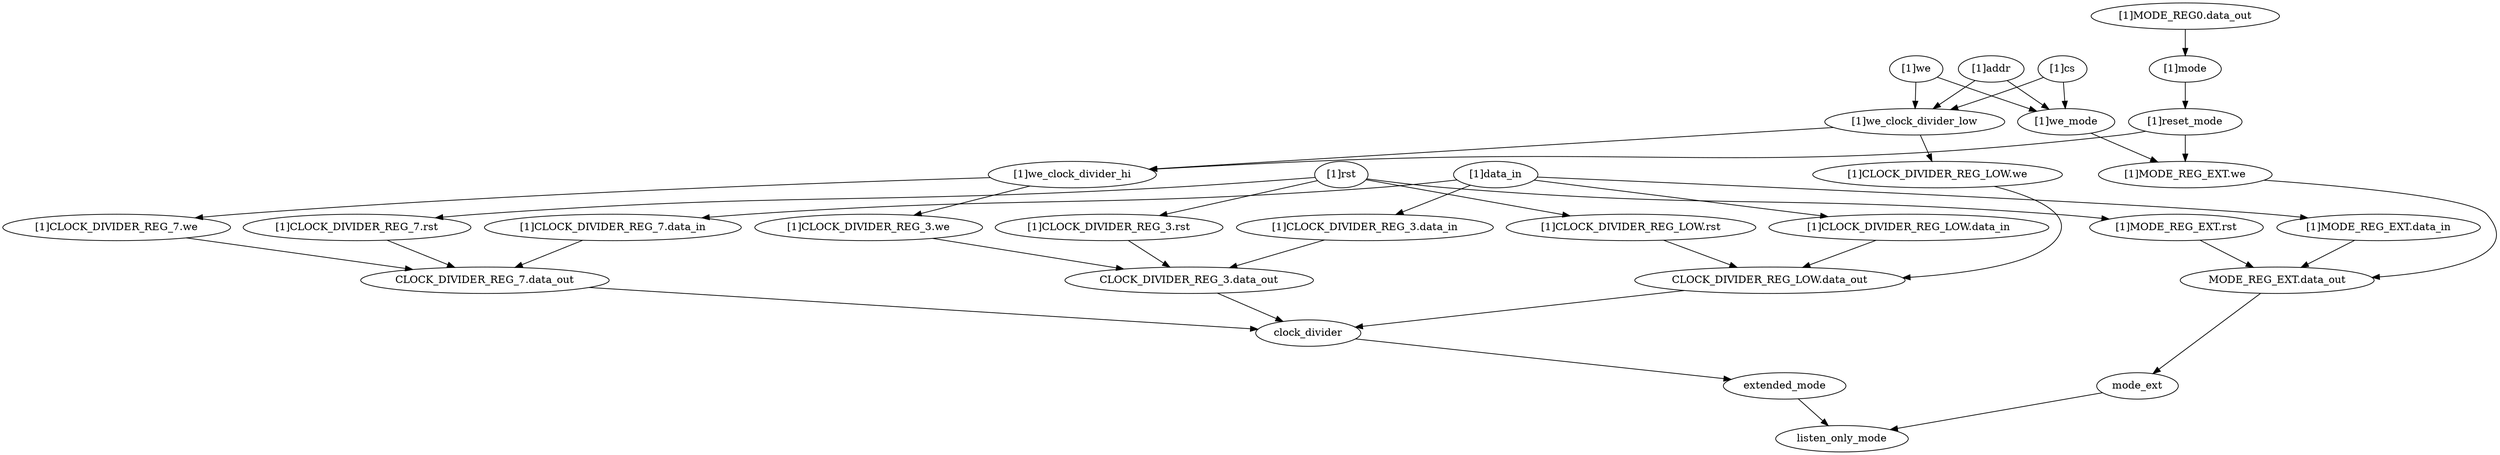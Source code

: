 strict digraph "" {
	"[1]rst"	 [complexity=6,
		importance=0.0445249140384,
		rank=0.0074208190064];
	"[1]CLOCK_DIVIDER_REG_LOW.rst"	 [complexity=6,
		importance=0.0424687983985,
		rank=0.00707813306641];
	"[1]rst" -> "[1]CLOCK_DIVIDER_REG_LOW.rst";
	"[1]CLOCK_DIVIDER_REG_7.rst"	 [complexity=6,
		importance=0.0425824769854,
		rank=0.00709707949757];
	"[1]rst" -> "[1]CLOCK_DIVIDER_REG_7.rst";
	"[1]MODE_REG_EXT.rst"	 [complexity=4,
		importance=0.0260564198641,
		rank=0.00651410496603];
	"[1]rst" -> "[1]MODE_REG_EXT.rst";
	"[1]CLOCK_DIVIDER_REG_3.rst"	 [complexity=6,
		importance=0.0425824769854,
		rank=0.00709707949757];
	"[1]rst" -> "[1]CLOCK_DIVIDER_REG_3.rst";
	"[1]cs"	 [complexity=13,
		importance=0.029302681926,
		rank=0.00225405245585];
	"[1]we_clock_divider_low"	 [complexity=9,
		importance=0.0273602448731,
		rank=0.00304002720812];
	"[1]cs" -> "[1]we_clock_divider_low";
	"[1]we_mode"	 [complexity=4,
		importance=0.0163690417398,
		rank=0.00409226043496];
	"[1]cs" -> "[1]we_mode";
	listen_only_mode	 [complexity=0,
		importance=0.00251957811237,
		rank=0.0];
	mode_ext	 [complexity=3,
		importance=0.00699061598845,
		rank=0.00233020532948];
	mode_ext -> listen_only_mode;
	"[1]CLOCK_DIVIDER_REG_3.we"	 [complexity=6,
		importance=0.0228717600496,
		rank=0.00381196000826];
	"CLOCK_DIVIDER_REG_3.data_out"	 [complexity=5,
		importance=0.0203116492719,
		rank=0.00406232985437];
	"[1]CLOCK_DIVIDER_REG_3.we" -> "CLOCK_DIVIDER_REG_3.data_out";
	"[1]CLOCK_DIVIDER_REG_LOW.we"	 [complexity=6,
		importance=0.0227014384159,
		rank=0.00378357306932];
	"CLOCK_DIVIDER_REG_LOW.data_out"	 [complexity=5,
		importance=0.0202548099784,
		rank=0.00405096199568];
	"[1]CLOCK_DIVIDER_REG_LOW.we" -> "CLOCK_DIVIDER_REG_LOW.data_out";
	"[1]MODE_REG_EXT.we"	 [complexity=4,
		importance=0.0143518219835,
		rank=0.00358795549587];
	"MODE_REG_EXT.data_out"	 [complexity=3,
		importance=0.0120486207112,
		rank=0.00401620690374];
	"[1]MODE_REG_EXT.we" -> "MODE_REG_EXT.data_out";
	"[1]CLOCK_DIVIDER_REG_LOW.rst" -> "CLOCK_DIVIDER_REG_LOW.data_out";
	"[1]we"	 [complexity=13,
		importance=0.029302681926,
		rank=0.00225405245585];
	"[1]we" -> "[1]we_clock_divider_low";
	"[1]we" -> "[1]we_mode";
	"[1]reset_mode"	 [complexity=9,
		importance=0.0281516711355,
		rank=0.0031279634595];
	"[1]reset_mode" -> "[1]MODE_REG_EXT.we";
	"[1]we_clock_divider_hi"	 [complexity=6,
		importance=0.0253430251167,
		rank=0.00422383751945];
	"[1]reset_mode" -> "[1]we_clock_divider_hi";
	"[1]MODE_REG0.data_out"	 [complexity=11,
		importance=0.0398471502675,
		rank=0.00362246820614];
	"[1]mode"	 [complexity=11,
		importance=0.0333450574451,
		rank=0.00303136885865];
	"[1]MODE_REG0.data_out" -> "[1]mode";
	"[1]mode" -> "[1]reset_mode";
	"MODE_REG_EXT.data_out" -> mode_ext;
	"[1]data_in"	 [complexity=7,
		importance=0.0242242662505,
		rank=0.00346060946436];
	"[1]CLOCK_DIVIDER_REG_3.data_in"	 [complexity=7,
		importance=0.0222818291976,
		rank=0.0031831184568];
	"[1]data_in" -> "[1]CLOCK_DIVIDER_REG_3.data_in";
	"[1]CLOCK_DIVIDER_REG_7.data_in"	 [complexity=7,
		importance=0.0222818291976,
		rank=0.0031831184568];
	"[1]data_in" -> "[1]CLOCK_DIVIDER_REG_7.data_in";
	"[1]MODE_REG_EXT.data_in"	 [complexity=5,
		importance=0.0140188006369,
		rank=0.00280376012739];
	"[1]data_in" -> "[1]MODE_REG_EXT.data_in";
	"[1]CLOCK_DIVIDER_REG_LOW.data_in"	 [complexity=7,
		importance=0.0222249899041,
		rank=0.00317499855773];
	"[1]data_in" -> "[1]CLOCK_DIVIDER_REG_LOW.data_in";
	"[1]we_clock_divider_hi" -> "[1]CLOCK_DIVIDER_REG_3.we";
	"[1]CLOCK_DIVIDER_REG_7.we"	 [complexity=6,
		importance=0.0228717600496,
		rank=0.00381196000826];
	"[1]we_clock_divider_hi" -> "[1]CLOCK_DIVIDER_REG_7.we";
	"[1]CLOCK_DIVIDER_REG_3.data_in" -> "CLOCK_DIVIDER_REG_3.data_out";
	"CLOCK_DIVIDER_REG_7.data_out"	 [complexity=5,
		importance=0.0203116492719,
		rank=0.00406232985437];
	"[1]CLOCK_DIVIDER_REG_7.rst" -> "CLOCK_DIVIDER_REG_7.data_out";
	"[1]CLOCK_DIVIDER_REG_7.data_in" -> "CLOCK_DIVIDER_REG_7.data_out";
	clock_divider	 [complexity=5,
		importance=0.0151250818636,
		rank=0.00302501637272];
	"CLOCK_DIVIDER_REG_LOW.data_out" -> clock_divider;
	"[1]we_clock_divider_low" -> "[1]CLOCK_DIVIDER_REG_LOW.we";
	"[1]we_clock_divider_low" -> "[1]we_clock_divider_hi";
	"[1]MODE_REG_EXT.rst" -> "MODE_REG_EXT.data_out";
	extended_mode	 [complexity=3,
		importance=0.00543200461494,
		rank=0.00181066820498];
	clock_divider -> extended_mode;
	"[1]MODE_REG_EXT.data_in" -> "MODE_REG_EXT.data_out";
	extended_mode -> listen_only_mode;
	"[1]CLOCK_DIVIDER_REG_3.rst" -> "CLOCK_DIVIDER_REG_3.data_out";
	"[1]we_mode" -> "[1]MODE_REG_EXT.we";
	"CLOCK_DIVIDER_REG_3.data_out" -> clock_divider;
	"[1]CLOCK_DIVIDER_REG_LOW.data_in" -> "CLOCK_DIVIDER_REG_LOW.data_out";
	"CLOCK_DIVIDER_REG_7.data_out" -> clock_divider;
	"[1]CLOCK_DIVIDER_REG_7.we" -> "CLOCK_DIVIDER_REG_7.data_out";
	"[1]addr"	 [complexity=13,
		importance=0.029302681926,
		rank=0.00225405245585];
	"[1]addr" -> "[1]we_clock_divider_low";
	"[1]addr" -> "[1]we_mode";
}
